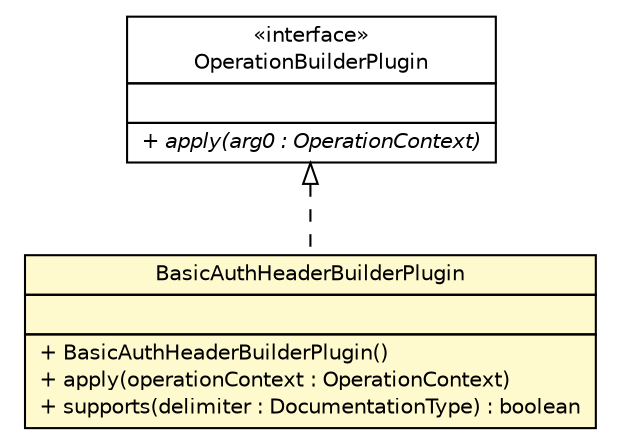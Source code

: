 #!/usr/local/bin/dot
#
# Class diagram 
# Generated by UMLGraph version R5_6-24-gf6e263 (http://www.umlgraph.org/)
#

digraph G {
	edge [fontname="Helvetica",fontsize=10,labelfontname="Helvetica",labelfontsize=10];
	node [fontname="Helvetica",fontsize=10,shape=plaintext];
	nodesep=0.25;
	ranksep=0.5;
	// cn.home1.oss.lib.security.swagger.BasicAuthHeaderBuilderPlugin
	c1749 [label=<<table title="cn.home1.oss.lib.security.swagger.BasicAuthHeaderBuilderPlugin" border="0" cellborder="1" cellspacing="0" cellpadding="2" port="p" bgcolor="lemonChiffon" href="./BasicAuthHeaderBuilderPlugin.html">
		<tr><td><table border="0" cellspacing="0" cellpadding="1">
<tr><td align="center" balign="center"> BasicAuthHeaderBuilderPlugin </td></tr>
		</table></td></tr>
		<tr><td><table border="0" cellspacing="0" cellpadding="1">
<tr><td align="left" balign="left">  </td></tr>
		</table></td></tr>
		<tr><td><table border="0" cellspacing="0" cellpadding="1">
<tr><td align="left" balign="left"> + BasicAuthHeaderBuilderPlugin() </td></tr>
<tr><td align="left" balign="left"> + apply(operationContext : OperationContext) </td></tr>
<tr><td align="left" balign="left"> + supports(delimiter : DocumentationType) : boolean </td></tr>
		</table></td></tr>
		</table>>, URL="./BasicAuthHeaderBuilderPlugin.html", fontname="Helvetica", fontcolor="black", fontsize=10.0];
	//cn.home1.oss.lib.security.swagger.BasicAuthHeaderBuilderPlugin implements springfox.documentation.spi.service.OperationBuilderPlugin
	c1753:p -> c1749:p [dir=back,arrowtail=empty,style=dashed];
	// springfox.documentation.spi.service.OperationBuilderPlugin
	c1753 [label=<<table title="springfox.documentation.spi.service.OperationBuilderPlugin" border="0" cellborder="1" cellspacing="0" cellpadding="2" port="p" href="http://java.sun.com/j2se/1.4.2/docs/api/springfox/documentation/spi/service/OperationBuilderPlugin.html">
		<tr><td><table border="0" cellspacing="0" cellpadding="1">
<tr><td align="center" balign="center"> &#171;interface&#187; </td></tr>
<tr><td align="center" balign="center"> OperationBuilderPlugin </td></tr>
		</table></td></tr>
		<tr><td><table border="0" cellspacing="0" cellpadding="1">
<tr><td align="left" balign="left">  </td></tr>
		</table></td></tr>
		<tr><td><table border="0" cellspacing="0" cellpadding="1">
<tr><td align="left" balign="left"><font face="Helvetica-Oblique" point-size="10.0"> + apply(arg0 : OperationContext) </font></td></tr>
		</table></td></tr>
		</table>>, URL="http://java.sun.com/j2se/1.4.2/docs/api/springfox/documentation/spi/service/OperationBuilderPlugin.html", fontname="Helvetica", fontcolor="black", fontsize=10.0];
}

